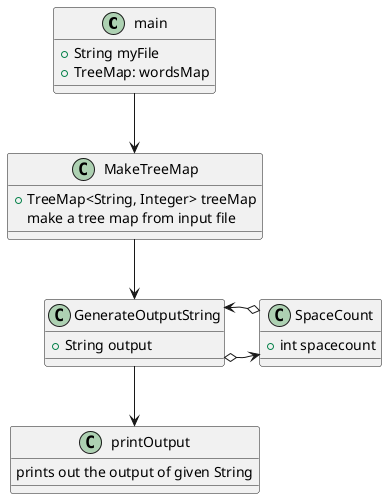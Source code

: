 @startuml
'https://plantuml.com/class-diagram

class main{
+ String myFile
+ TreeMap: wordsMap
}
class GenerateOutputString{
+String output
}
class MakeTreeMap{
+TreeMap<String, Integer> treeMap
make a tree map from input file
}
class SpaceCount{
+ int spacecount
}
class printOutput
{
prints out the output of given String
}
main --> MakeTreeMap
MakeTreeMap --> GenerateOutputString
GenerateOutputString o->SpaceCount
SpaceCount o-> GenerateOutputString
GenerateOutputString --> printOutput
@enduml